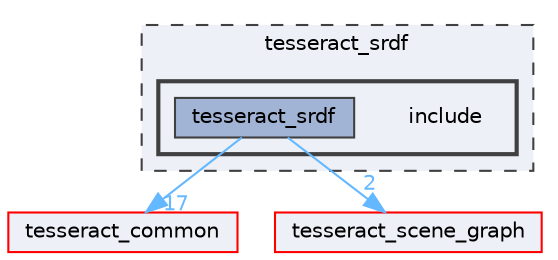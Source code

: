 digraph "tesseract_srdf/include"
{
 // LATEX_PDF_SIZE
  bgcolor="transparent";
  edge [fontname=Helvetica,fontsize=10,labelfontname=Helvetica,labelfontsize=10];
  node [fontname=Helvetica,fontsize=10,shape=box,height=0.2,width=0.4];
  compound=true
  subgraph clusterdir_2f96e717e53b6f43ed86f094687f9234 {
    graph [ bgcolor="#edf0f7", pencolor="grey25", label="tesseract_srdf", fontname=Helvetica,fontsize=10 style="filled,dashed", URL="dir_2f96e717e53b6f43ed86f094687f9234.html",tooltip=""]
  subgraph clusterdir_f9bf1399608b40aad79fdd2be1dad095 {
    graph [ bgcolor="#edf0f7", pencolor="grey25", label="", fontname=Helvetica,fontsize=10 style="filled,bold", URL="dir_f9bf1399608b40aad79fdd2be1dad095.html",tooltip=""]
    dir_f9bf1399608b40aad79fdd2be1dad095 [shape=plaintext, label="include"];
  dir_fea7a632214e96ce5e8f19cac17aea65 [label="tesseract_srdf", fillcolor="#a2b4d6", color="grey25", style="filled", URL="dir_fea7a632214e96ce5e8f19cac17aea65.html",tooltip=""];
  }
  }
  dir_8430b83f3af685b4c96d298a32e9aa37 [label="tesseract_common", fillcolor="#edf0f7", color="red", style="filled", URL="dir_8430b83f3af685b4c96d298a32e9aa37.html",tooltip=""];
  dir_80ecf6fe8b2ccd2d6af6fe314205f076 [label="tesseract_scene_graph", fillcolor="#edf0f7", color="red", style="filled", URL="dir_80ecf6fe8b2ccd2d6af6fe314205f076.html",tooltip=""];
  dir_fea7a632214e96ce5e8f19cac17aea65->dir_80ecf6fe8b2ccd2d6af6fe314205f076 [headlabel="2", labeldistance=1.5 headhref="dir_000090_000087.html" color="steelblue1" fontcolor="steelblue1"];
  dir_fea7a632214e96ce5e8f19cac17aea65->dir_8430b83f3af685b4c96d298a32e9aa37 [headlabel="17", labeldistance=1.5 headhref="dir_000090_000075.html" color="steelblue1" fontcolor="steelblue1"];
}
